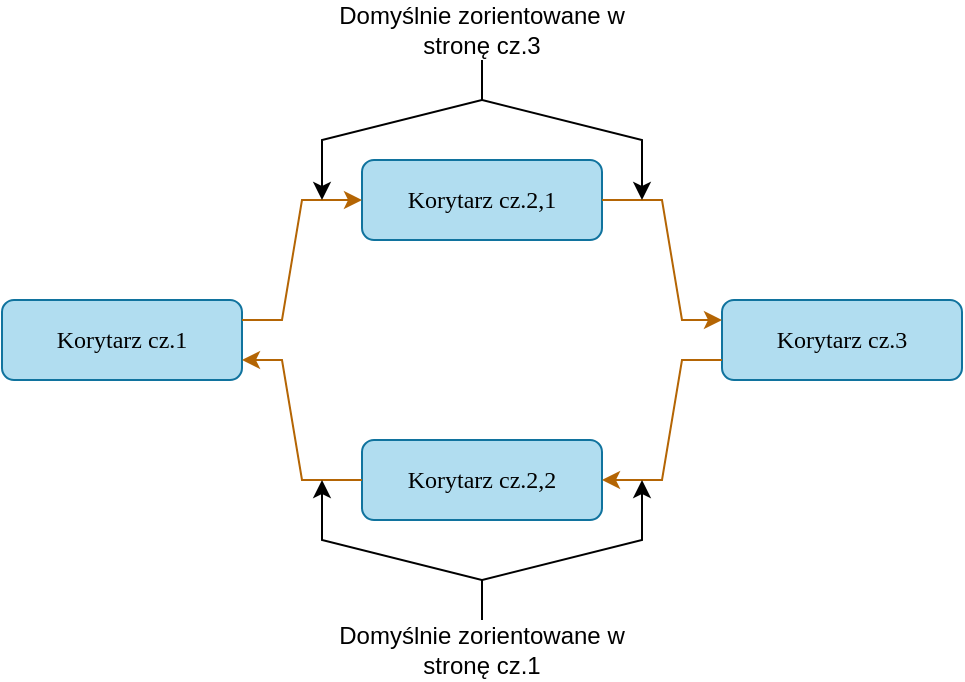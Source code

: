 <mxfile version="26.0.11">
  <diagram id="C5RBs43oDa-KdzZeNtuy" name="Page-1">
    <mxGraphModel dx="569" dy="359" grid="1" gridSize="10" guides="1" tooltips="1" connect="1" arrows="1" fold="1" page="1" pageScale="1" pageWidth="827" pageHeight="1169" math="0" shadow="0">
      <root>
        <mxCell id="WIyWlLk6GJQsqaUBKTNV-0" />
        <mxCell id="WIyWlLk6GJQsqaUBKTNV-1" parent="WIyWlLk6GJQsqaUBKTNV-0" />
        <mxCell id="OeqEpGcmac5ejH6DKW5M-9" style="edgeStyle=orthogonalEdgeStyle;rounded=0;orthogonalLoop=1;jettySize=auto;html=1;exitX=1;exitY=0.5;exitDx=0;exitDy=0;" edge="1" parent="WIyWlLk6GJQsqaUBKTNV-1" source="WIyWlLk6GJQsqaUBKTNV-3">
          <mxGeometry relative="1" as="geometry">
            <mxPoint x="200.048" y="220.048" as="targetPoint" />
          </mxGeometry>
        </mxCell>
        <mxCell id="WIyWlLk6GJQsqaUBKTNV-3" value="Korytarz cz.1" style="rounded=1;whiteSpace=wrap;html=1;fontSize=12;glass=0;strokeWidth=1;shadow=0;fontFamily=Verdana;fillColor=#b1ddf0;strokeColor=#10739e;" parent="WIyWlLk6GJQsqaUBKTNV-1" vertex="1">
          <mxGeometry x="80" y="200" width="120" height="40" as="geometry" />
        </mxCell>
        <mxCell id="OeqEpGcmac5ejH6DKW5M-0" value="Korytarz cz.2,1" style="rounded=1;whiteSpace=wrap;html=1;fontSize=12;glass=0;strokeWidth=1;shadow=0;fontFamily=Verdana;fillColor=#b1ddf0;strokeColor=#10739e;" vertex="1" parent="WIyWlLk6GJQsqaUBKTNV-1">
          <mxGeometry x="260" y="130" width="120" height="40" as="geometry" />
        </mxCell>
        <mxCell id="OeqEpGcmac5ejH6DKW5M-1" value="" style="endArrow=classic;html=1;rounded=0;entryX=0;entryY=0.5;entryDx=0;entryDy=0;exitX=1;exitY=0.25;exitDx=0;exitDy=0;fillColor=#fad7ac;strokeColor=#b46504;" edge="1" parent="WIyWlLk6GJQsqaUBKTNV-1" source="WIyWlLk6GJQsqaUBKTNV-3" target="OeqEpGcmac5ejH6DKW5M-0">
          <mxGeometry width="50" height="50" relative="1" as="geometry">
            <mxPoint x="300" y="300" as="sourcePoint" />
            <mxPoint x="350" y="250" as="targetPoint" />
            <Array as="points">
              <mxPoint x="220" y="210" />
              <mxPoint x="230" y="150" />
            </Array>
          </mxGeometry>
        </mxCell>
        <mxCell id="OeqEpGcmac5ejH6DKW5M-2" value="Korytarz cz.3" style="rounded=1;whiteSpace=wrap;html=1;fontSize=12;glass=0;strokeWidth=1;shadow=0;fontFamily=Verdana;fillColor=#b1ddf0;strokeColor=#10739e;" vertex="1" parent="WIyWlLk6GJQsqaUBKTNV-1">
          <mxGeometry x="440" y="200" width="120" height="40" as="geometry" />
        </mxCell>
        <mxCell id="OeqEpGcmac5ejH6DKW5M-3" value="" style="endArrow=classic;html=1;rounded=0;entryX=0;entryY=0.25;entryDx=0;entryDy=0;exitX=1;exitY=0.5;exitDx=0;exitDy=0;fillColor=#fad7ac;strokeColor=#b46504;" edge="1" parent="WIyWlLk6GJQsqaUBKTNV-1" source="OeqEpGcmac5ejH6DKW5M-0" target="OeqEpGcmac5ejH6DKW5M-2">
          <mxGeometry width="50" height="50" relative="1" as="geometry">
            <mxPoint x="300" y="260" as="sourcePoint" />
            <mxPoint x="350" y="210" as="targetPoint" />
            <Array as="points">
              <mxPoint x="410" y="150" />
              <mxPoint x="420" y="210" />
            </Array>
          </mxGeometry>
        </mxCell>
        <mxCell id="OeqEpGcmac5ejH6DKW5M-4" value="Korytarz cz.2,2" style="rounded=1;whiteSpace=wrap;html=1;fontSize=12;glass=0;strokeWidth=1;shadow=0;fontFamily=Verdana;fillColor=#b1ddf0;strokeColor=#10739e;" vertex="1" parent="WIyWlLk6GJQsqaUBKTNV-1">
          <mxGeometry x="260" y="270" width="120" height="40" as="geometry" />
        </mxCell>
        <mxCell id="OeqEpGcmac5ejH6DKW5M-7" value="" style="endArrow=classic;html=1;rounded=0;entryX=1;entryY=0.5;entryDx=0;entryDy=0;exitX=0;exitY=0.75;exitDx=0;exitDy=0;fillColor=#fad7ac;strokeColor=#b46504;" edge="1" parent="WIyWlLk6GJQsqaUBKTNV-1" source="OeqEpGcmac5ejH6DKW5M-2" target="OeqEpGcmac5ejH6DKW5M-4">
          <mxGeometry width="50" height="50" relative="1" as="geometry">
            <mxPoint x="410" y="220" as="sourcePoint" />
            <mxPoint x="350" y="210" as="targetPoint" />
            <Array as="points">
              <mxPoint x="420" y="230" />
              <mxPoint x="410" y="290" />
            </Array>
          </mxGeometry>
        </mxCell>
        <mxCell id="OeqEpGcmac5ejH6DKW5M-8" value="" style="endArrow=classic;html=1;rounded=0;entryX=1;entryY=0.75;entryDx=0;entryDy=0;exitX=0;exitY=0.5;exitDx=0;exitDy=0;fillColor=#fad7ac;strokeColor=#b46504;" edge="1" parent="WIyWlLk6GJQsqaUBKTNV-1" source="OeqEpGcmac5ejH6DKW5M-4" target="WIyWlLk6GJQsqaUBKTNV-3">
          <mxGeometry width="50" height="50" relative="1" as="geometry">
            <mxPoint x="300" y="260" as="sourcePoint" />
            <mxPoint x="350" y="210" as="targetPoint" />
            <Array as="points">
              <mxPoint x="230" y="290" />
              <mxPoint x="220" y="230" />
            </Array>
          </mxGeometry>
        </mxCell>
        <mxCell id="OeqEpGcmac5ejH6DKW5M-10" value="Domyślnie zorientowane w stronę cz.3" style="text;html=1;align=center;verticalAlign=middle;whiteSpace=wrap;rounded=0;" vertex="1" parent="WIyWlLk6GJQsqaUBKTNV-1">
          <mxGeometry x="240" y="50" width="160" height="30" as="geometry" />
        </mxCell>
        <mxCell id="OeqEpGcmac5ejH6DKW5M-11" value="" style="endArrow=classic;html=1;rounded=0;exitX=0.5;exitY=1;exitDx=0;exitDy=0;" edge="1" parent="WIyWlLk6GJQsqaUBKTNV-1" source="OeqEpGcmac5ejH6DKW5M-10">
          <mxGeometry width="50" height="50" relative="1" as="geometry">
            <mxPoint x="290" y="150" as="sourcePoint" />
            <mxPoint x="240" y="150" as="targetPoint" />
            <Array as="points">
              <mxPoint x="320" y="100" />
              <mxPoint x="240" y="120" />
            </Array>
          </mxGeometry>
        </mxCell>
        <mxCell id="OeqEpGcmac5ejH6DKW5M-12" value="" style="endArrow=classic;html=1;rounded=0;" edge="1" parent="WIyWlLk6GJQsqaUBKTNV-1">
          <mxGeometry width="50" height="50" relative="1" as="geometry">
            <mxPoint x="320" y="80" as="sourcePoint" />
            <mxPoint x="400" y="150" as="targetPoint" />
            <Array as="points">
              <mxPoint x="320" y="100" />
              <mxPoint x="400" y="120" />
            </Array>
          </mxGeometry>
        </mxCell>
        <mxCell id="OeqEpGcmac5ejH6DKW5M-13" value="Domyślnie zorientowane w stronę cz.1" style="text;html=1;align=center;verticalAlign=middle;whiteSpace=wrap;rounded=0;" vertex="1" parent="WIyWlLk6GJQsqaUBKTNV-1">
          <mxGeometry x="240" y="360" width="160" height="30" as="geometry" />
        </mxCell>
        <mxCell id="OeqEpGcmac5ejH6DKW5M-16" value="" style="endArrow=classic;html=1;rounded=0;exitX=0.5;exitY=0;exitDx=0;exitDy=0;" edge="1" parent="WIyWlLk6GJQsqaUBKTNV-1" source="OeqEpGcmac5ejH6DKW5M-13">
          <mxGeometry width="50" height="50" relative="1" as="geometry">
            <mxPoint x="290" y="240" as="sourcePoint" />
            <mxPoint x="240" y="290" as="targetPoint" />
            <Array as="points">
              <mxPoint x="320" y="340" />
              <mxPoint x="240" y="320" />
            </Array>
          </mxGeometry>
        </mxCell>
        <mxCell id="OeqEpGcmac5ejH6DKW5M-17" value="" style="endArrow=classic;html=1;rounded=0;" edge="1" parent="WIyWlLk6GJQsqaUBKTNV-1">
          <mxGeometry width="50" height="50" relative="1" as="geometry">
            <mxPoint x="320" y="360" as="sourcePoint" />
            <mxPoint x="400" y="290" as="targetPoint" />
            <Array as="points">
              <mxPoint x="320" y="340" />
              <mxPoint x="400" y="320" />
            </Array>
          </mxGeometry>
        </mxCell>
      </root>
    </mxGraphModel>
  </diagram>
</mxfile>
